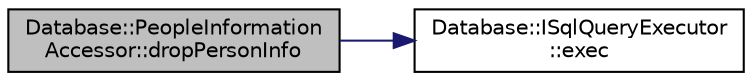 digraph "Database::PeopleInformationAccessor::dropPersonInfo"
{
 // LATEX_PDF_SIZE
  edge [fontname="Helvetica",fontsize="10",labelfontname="Helvetica",labelfontsize="10"];
  node [fontname="Helvetica",fontsize="10",shape=record];
  rankdir="LR";
  Node1 [label="Database::PeopleInformation\lAccessor::dropPersonInfo",height=0.2,width=0.4,color="black", fillcolor="grey75", style="filled", fontcolor="black",tooltip="drop person details from database"];
  Node1 -> Node2 [color="midnightblue",fontsize="10",style="solid",fontname="Helvetica"];
  Node2 [label="Database::ISqlQueryExecutor\l::exec",height=0.2,width=0.4,color="black", fillcolor="white", style="filled",URL="$struct_database_1_1_i_sql_query_executor.html#acfcd209fa4cb62eb1c1f99bbdd653131",tooltip=" "];
}
